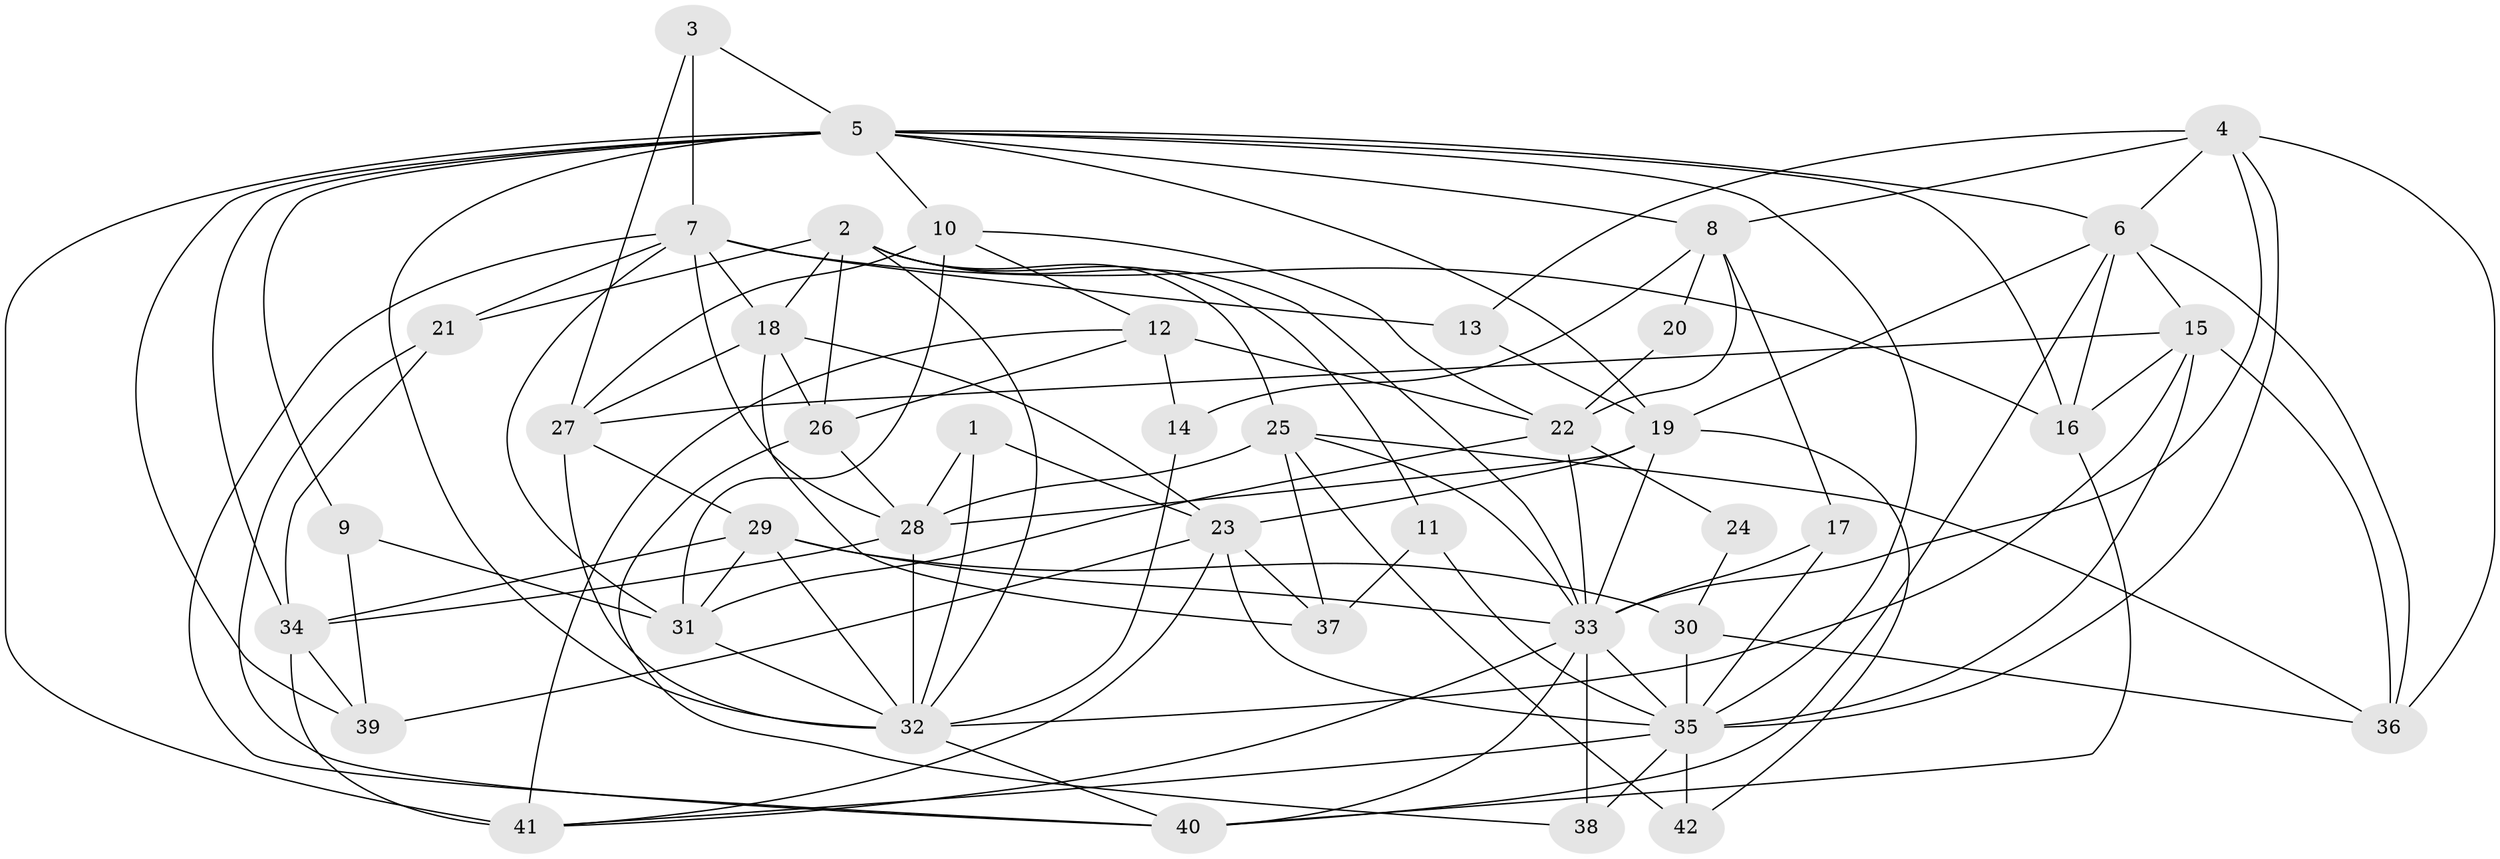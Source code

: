 // original degree distribution, {3: 0.3373493975903614, 4: 0.2891566265060241, 5: 0.20481927710843373, 7: 0.03614457831325301, 2: 0.07228915662650602, 6: 0.04819277108433735, 10: 0.012048192771084338}
// Generated by graph-tools (version 1.1) at 2025/26/03/09/25 03:26:17]
// undirected, 42 vertices, 116 edges
graph export_dot {
graph [start="1"]
  node [color=gray90,style=filled];
  1;
  2;
  3;
  4;
  5;
  6;
  7;
  8;
  9;
  10;
  11;
  12;
  13;
  14;
  15;
  16;
  17;
  18;
  19;
  20;
  21;
  22;
  23;
  24;
  25;
  26;
  27;
  28;
  29;
  30;
  31;
  32;
  33;
  34;
  35;
  36;
  37;
  38;
  39;
  40;
  41;
  42;
  1 -- 23 [weight=1.0];
  1 -- 28 [weight=1.0];
  1 -- 32 [weight=1.0];
  2 -- 11 [weight=1.0];
  2 -- 18 [weight=1.0];
  2 -- 21 [weight=1.0];
  2 -- 25 [weight=1.0];
  2 -- 26 [weight=1.0];
  2 -- 32 [weight=1.0];
  2 -- 33 [weight=1.0];
  3 -- 5 [weight=1.0];
  3 -- 7 [weight=1.0];
  3 -- 27 [weight=1.0];
  4 -- 6 [weight=1.0];
  4 -- 8 [weight=1.0];
  4 -- 13 [weight=1.0];
  4 -- 33 [weight=1.0];
  4 -- 35 [weight=1.0];
  4 -- 36 [weight=1.0];
  5 -- 6 [weight=1.0];
  5 -- 8 [weight=1.0];
  5 -- 9 [weight=1.0];
  5 -- 10 [weight=1.0];
  5 -- 16 [weight=1.0];
  5 -- 19 [weight=1.0];
  5 -- 32 [weight=1.0];
  5 -- 34 [weight=1.0];
  5 -- 35 [weight=1.0];
  5 -- 39 [weight=1.0];
  5 -- 41 [weight=1.0];
  6 -- 15 [weight=1.0];
  6 -- 16 [weight=1.0];
  6 -- 19 [weight=1.0];
  6 -- 36 [weight=1.0];
  6 -- 40 [weight=1.0];
  7 -- 13 [weight=1.0];
  7 -- 16 [weight=1.0];
  7 -- 18 [weight=1.0];
  7 -- 21 [weight=1.0];
  7 -- 28 [weight=1.0];
  7 -- 31 [weight=1.0];
  7 -- 40 [weight=1.0];
  8 -- 14 [weight=1.0];
  8 -- 17 [weight=1.0];
  8 -- 20 [weight=2.0];
  8 -- 22 [weight=2.0];
  9 -- 31 [weight=1.0];
  9 -- 39 [weight=1.0];
  10 -- 12 [weight=1.0];
  10 -- 22 [weight=1.0];
  10 -- 27 [weight=1.0];
  10 -- 31 [weight=2.0];
  11 -- 35 [weight=1.0];
  11 -- 37 [weight=1.0];
  12 -- 14 [weight=1.0];
  12 -- 22 [weight=1.0];
  12 -- 26 [weight=1.0];
  12 -- 41 [weight=1.0];
  13 -- 19 [weight=1.0];
  14 -- 32 [weight=1.0];
  15 -- 16 [weight=1.0];
  15 -- 27 [weight=1.0];
  15 -- 32 [weight=1.0];
  15 -- 35 [weight=1.0];
  15 -- 36 [weight=1.0];
  16 -- 40 [weight=1.0];
  17 -- 33 [weight=1.0];
  17 -- 35 [weight=1.0];
  18 -- 23 [weight=1.0];
  18 -- 26 [weight=1.0];
  18 -- 27 [weight=1.0];
  18 -- 37 [weight=1.0];
  19 -- 23 [weight=1.0];
  19 -- 28 [weight=1.0];
  19 -- 33 [weight=1.0];
  19 -- 42 [weight=1.0];
  20 -- 22 [weight=1.0];
  21 -- 34 [weight=1.0];
  21 -- 40 [weight=1.0];
  22 -- 24 [weight=1.0];
  22 -- 31 [weight=1.0];
  22 -- 33 [weight=1.0];
  23 -- 35 [weight=1.0];
  23 -- 37 [weight=1.0];
  23 -- 39 [weight=1.0];
  23 -- 41 [weight=1.0];
  24 -- 30 [weight=1.0];
  25 -- 28 [weight=1.0];
  25 -- 33 [weight=1.0];
  25 -- 36 [weight=1.0];
  25 -- 37 [weight=1.0];
  25 -- 42 [weight=1.0];
  26 -- 28 [weight=1.0];
  26 -- 38 [weight=1.0];
  27 -- 29 [weight=1.0];
  27 -- 32 [weight=1.0];
  28 -- 32 [weight=1.0];
  28 -- 34 [weight=1.0];
  29 -- 30 [weight=1.0];
  29 -- 31 [weight=1.0];
  29 -- 32 [weight=2.0];
  29 -- 33 [weight=1.0];
  29 -- 34 [weight=1.0];
  30 -- 35 [weight=2.0];
  30 -- 36 [weight=1.0];
  31 -- 32 [weight=1.0];
  32 -- 40 [weight=1.0];
  33 -- 35 [weight=2.0];
  33 -- 38 [weight=1.0];
  33 -- 40 [weight=1.0];
  33 -- 41 [weight=1.0];
  34 -- 39 [weight=1.0];
  34 -- 41 [weight=2.0];
  35 -- 38 [weight=1.0];
  35 -- 41 [weight=1.0];
  35 -- 42 [weight=1.0];
}
